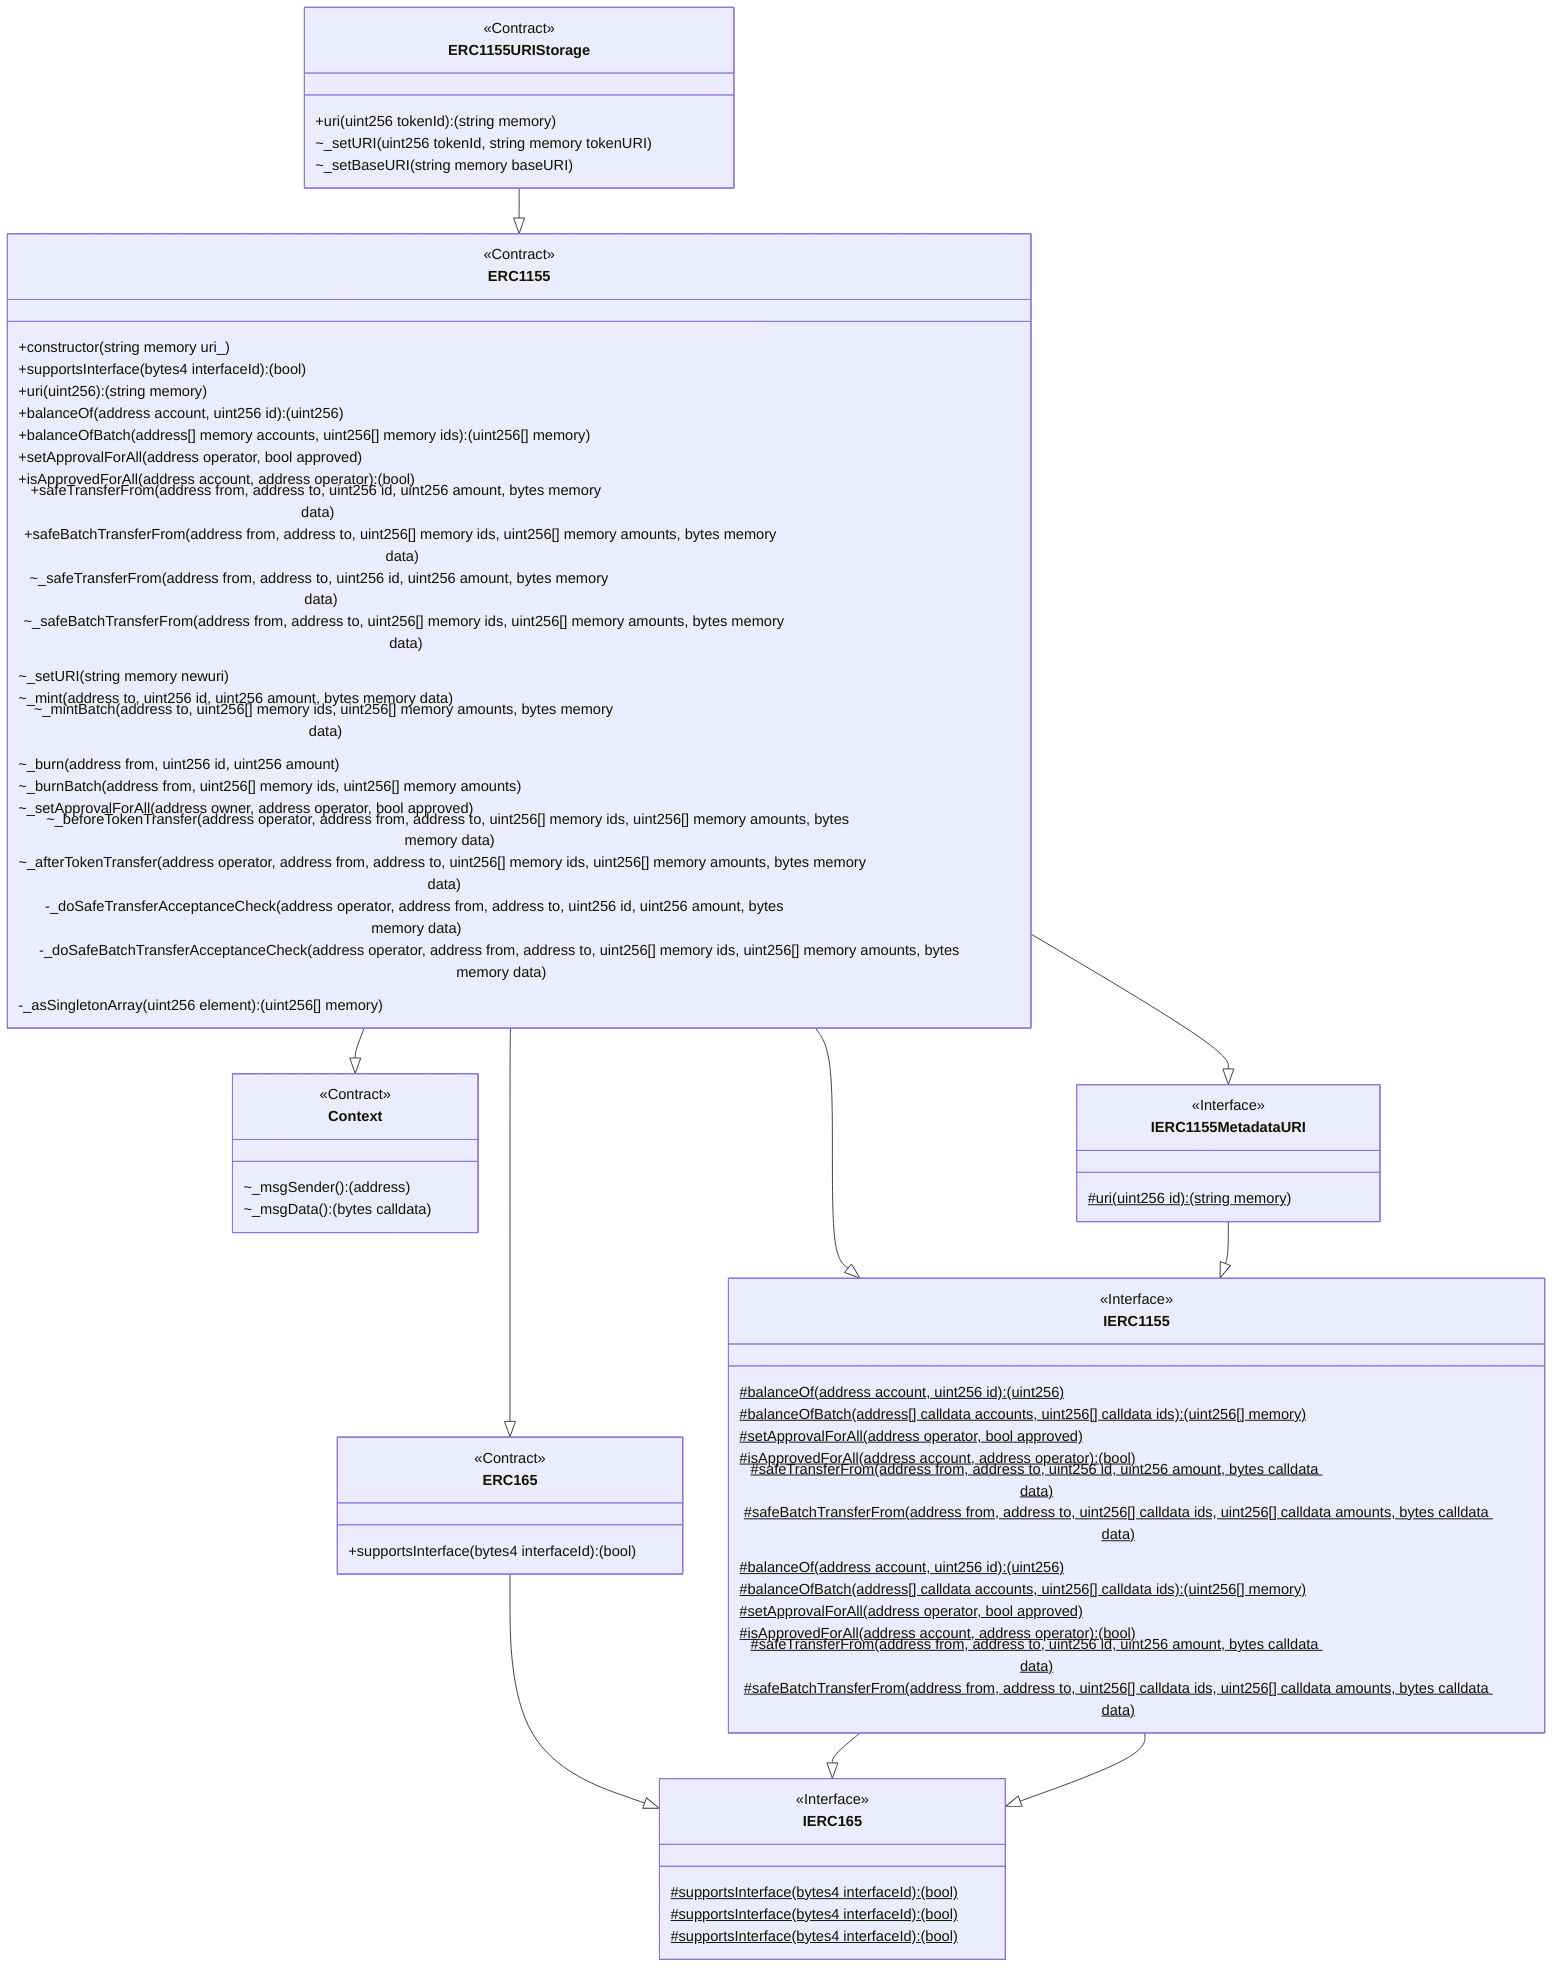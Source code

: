 classDiagram
  %% 365:1726:3
  class ERC1155URIStorage {
    <<Contract>>
    +uri(uint256 tokenId): (string memory)
    ~_setURI(uint256 tokenId, string memory tokenURI)
    ~_setBaseURI(string memory baseURI)
  }
  
  ERC1155URIStorage --|> ERC1155
  
  %% 570:16689:0
  class ERC1155 {
    <<Contract>>
    +constructor(string memory uri_)
    +supportsInterface(bytes4 interfaceId): (bool)
    +uri(uint256): (string memory)
    +balanceOf(address account, uint256 id): (uint256)
    +balanceOfBatch(address[] memory accounts, uint256[] memory ids): (uint256[] memory)
    +setApprovalForAll(address operator, bool approved)
    +isApprovedForAll(address account, address operator): (bool)
    +safeTransferFrom(address from, address to, uint256 id, uint256 amount, bytes memory data)
    +safeBatchTransferFrom(address from, address to, uint256[] memory ids, uint256[] memory amounts, bytes memory data)
    ~_safeTransferFrom(address from, address to, uint256 id, uint256 amount, bytes memory data)
    ~_safeBatchTransferFrom(address from, address to, uint256[] memory ids, uint256[] memory amounts, bytes memory data)
    ~_setURI(string memory newuri)
    ~_mint(address to, uint256 id, uint256 amount, bytes memory data)
    ~_mintBatch(address to, uint256[] memory ids, uint256[] memory amounts, bytes memory data)
    ~_burn(address from, uint256 id, uint256 amount)
    ~_burnBatch(address from, uint256[] memory ids, uint256[] memory amounts)
    ~_setApprovalForAll(address owner, address operator, bool approved)
    ~_beforeTokenTransfer(address operator, address from, address to, uint256[] memory ids, uint256[] memory amounts, bytes memory data)
    ~_afterTokenTransfer(address operator, address from, address to, uint256[] memory ids, uint256[] memory amounts, bytes memory data)
    -_doSafeTransferAcceptanceCheck(address operator, address from, address to, uint256 id, uint256 amount, bytes memory data)
    -_doSafeBatchTransferAcceptanceCheck(address operator, address from, address to, uint256[] memory ids, uint256[] memory amounts, bytes memory data)
    -_asSingletonArray(uint256 element): (uint256[] memory)
  }
  
  ERC1155 --|> Context
  
  %% 608:235:6
  class Context {
    <<Contract>>
    ~_msgSender(): (address)
    ~_msgData(): (bytes calldata)
  }
  
  ERC1155 --|> ERC165
  
  %% 726:260:8
  class ERC165 {
    <<Contract>>
    +supportsInterface(bytes4 interfaceId): (bool)
  }
  
  ERC165 --|> IERC165
  
  %% 405:447:9
  class IERC165 {
    <<Interface>>
    #supportsInterface(bytes4 interfaceId): (bool)$
  }
  
  ERC1155 --|> IERC1155
  
  %% 350:3723:1
  class IERC1155 {
    <<Interface>>
    #balanceOf(address account, uint256 id): (uint256)$
    #balanceOfBatch(address[] calldata accounts, uint256[] calldata ids): (uint256[] memory)$
    #setApprovalForAll(address operator, bool approved)$
    #isApprovedForAll(address account, address operator): (bool)$
    #safeTransferFrom(address from, address to, uint256 id, uint256 amount, bytes calldata data)$
    #safeBatchTransferFrom(address from, address to, uint256[] calldata ids, uint256[] calldata amounts, bytes calldata data)$
  }
  
  IERC1155 --|> IERC165
  
  %% 405:447:9
  class IERC165 {
    <<Interface>>
    #supportsInterface(bytes4 interfaceId): (bool)$
  }
  
  ERC1155 --|> IERC1155MetadataURI
  
  %% 364:310:4
  class IERC1155MetadataURI {
    <<Interface>>
    #uri(uint256 id): (string memory)$
  }
  
  IERC1155MetadataURI --|> IERC1155
  
  %% 350:3723:1
  class IERC1155 {
    <<Interface>>
    #balanceOf(address account, uint256 id): (uint256)$
    #balanceOfBatch(address[] calldata accounts, uint256[] calldata ids): (uint256[] memory)$
    #setApprovalForAll(address operator, bool approved)$
    #isApprovedForAll(address account, address operator): (bool)$
    #safeTransferFrom(address from, address to, uint256 id, uint256 amount, bytes calldata data)$
    #safeBatchTransferFrom(address from, address to, uint256[] calldata ids, uint256[] calldata amounts, bytes calldata data)$
  }
  
  IERC1155 --|> IERC165
  
  %% 405:447:9
  class IERC165 {
    <<Interface>>
    #supportsInterface(bytes4 interfaceId): (bool)$
  }